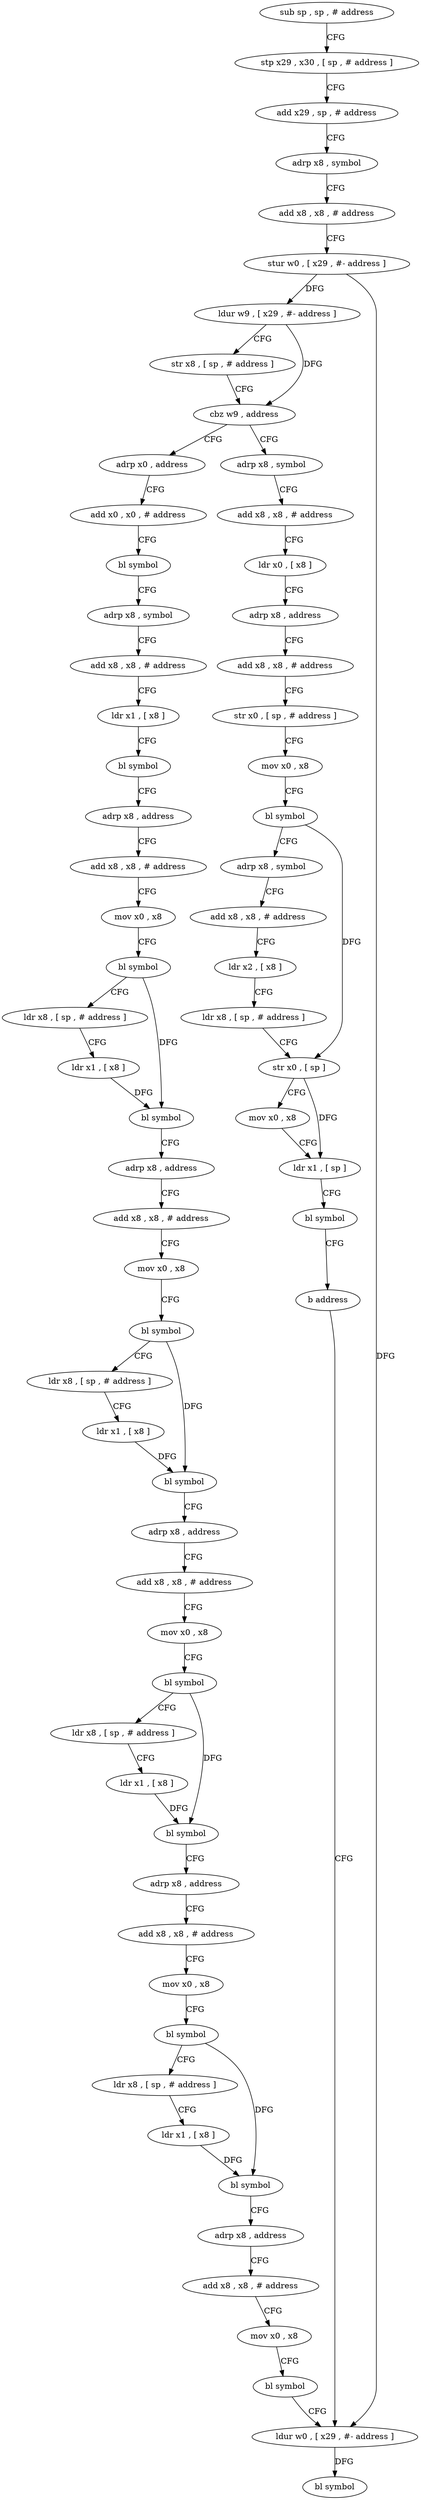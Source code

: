 digraph "func" {
"4199756" [label = "sub sp , sp , # address" ]
"4199760" [label = "stp x29 , x30 , [ sp , # address ]" ]
"4199764" [label = "add x29 , sp , # address" ]
"4199768" [label = "adrp x8 , symbol" ]
"4199772" [label = "add x8 , x8 , # address" ]
"4199776" [label = "stur w0 , [ x29 , #- address ]" ]
"4199780" [label = "ldur w9 , [ x29 , #- address ]" ]
"4199784" [label = "str x8 , [ sp , # address ]" ]
"4199788" [label = "cbz w9 , address" ]
"4199860" [label = "adrp x0 , address" ]
"4199792" [label = "adrp x8 , symbol" ]
"4199864" [label = "add x0 , x0 , # address" ]
"4199868" [label = "bl symbol" ]
"4199872" [label = "adrp x8 , symbol" ]
"4199876" [label = "add x8 , x8 , # address" ]
"4199880" [label = "ldr x1 , [ x8 ]" ]
"4199884" [label = "bl symbol" ]
"4199888" [label = "adrp x8 , address" ]
"4199892" [label = "add x8 , x8 , # address" ]
"4199896" [label = "mov x0 , x8" ]
"4199900" [label = "bl symbol" ]
"4199904" [label = "ldr x8 , [ sp , # address ]" ]
"4199908" [label = "ldr x1 , [ x8 ]" ]
"4199912" [label = "bl symbol" ]
"4199916" [label = "adrp x8 , address" ]
"4199920" [label = "add x8 , x8 , # address" ]
"4199924" [label = "mov x0 , x8" ]
"4199928" [label = "bl symbol" ]
"4199932" [label = "ldr x8 , [ sp , # address ]" ]
"4199936" [label = "ldr x1 , [ x8 ]" ]
"4199940" [label = "bl symbol" ]
"4199944" [label = "adrp x8 , address" ]
"4199948" [label = "add x8 , x8 , # address" ]
"4199952" [label = "mov x0 , x8" ]
"4199956" [label = "bl symbol" ]
"4199960" [label = "ldr x8 , [ sp , # address ]" ]
"4199964" [label = "ldr x1 , [ x8 ]" ]
"4199968" [label = "bl symbol" ]
"4199972" [label = "adrp x8 , address" ]
"4199976" [label = "add x8 , x8 , # address" ]
"4199980" [label = "mov x0 , x8" ]
"4199984" [label = "bl symbol" ]
"4199988" [label = "ldr x8 , [ sp , # address ]" ]
"4199992" [label = "ldr x1 , [ x8 ]" ]
"4199996" [label = "bl symbol" ]
"4200000" [label = "adrp x8 , address" ]
"4200004" [label = "add x8 , x8 , # address" ]
"4200008" [label = "mov x0 , x8" ]
"4200012" [label = "bl symbol" ]
"4200016" [label = "ldur w0 , [ x29 , #- address ]" ]
"4199796" [label = "add x8 , x8 , # address" ]
"4199800" [label = "ldr x0 , [ x8 ]" ]
"4199804" [label = "adrp x8 , address" ]
"4199808" [label = "add x8 , x8 , # address" ]
"4199812" [label = "str x0 , [ sp , # address ]" ]
"4199816" [label = "mov x0 , x8" ]
"4199820" [label = "bl symbol" ]
"4199824" [label = "adrp x8 , symbol" ]
"4199828" [label = "add x8 , x8 , # address" ]
"4199832" [label = "ldr x2 , [ x8 ]" ]
"4199836" [label = "ldr x8 , [ sp , # address ]" ]
"4199840" [label = "str x0 , [ sp ]" ]
"4199844" [label = "mov x0 , x8" ]
"4199848" [label = "ldr x1 , [ sp ]" ]
"4199852" [label = "bl symbol" ]
"4199856" [label = "b address" ]
"4200020" [label = "bl symbol" ]
"4199756" -> "4199760" [ label = "CFG" ]
"4199760" -> "4199764" [ label = "CFG" ]
"4199764" -> "4199768" [ label = "CFG" ]
"4199768" -> "4199772" [ label = "CFG" ]
"4199772" -> "4199776" [ label = "CFG" ]
"4199776" -> "4199780" [ label = "DFG" ]
"4199776" -> "4200016" [ label = "DFG" ]
"4199780" -> "4199784" [ label = "CFG" ]
"4199780" -> "4199788" [ label = "DFG" ]
"4199784" -> "4199788" [ label = "CFG" ]
"4199788" -> "4199860" [ label = "CFG" ]
"4199788" -> "4199792" [ label = "CFG" ]
"4199860" -> "4199864" [ label = "CFG" ]
"4199792" -> "4199796" [ label = "CFG" ]
"4199864" -> "4199868" [ label = "CFG" ]
"4199868" -> "4199872" [ label = "CFG" ]
"4199872" -> "4199876" [ label = "CFG" ]
"4199876" -> "4199880" [ label = "CFG" ]
"4199880" -> "4199884" [ label = "CFG" ]
"4199884" -> "4199888" [ label = "CFG" ]
"4199888" -> "4199892" [ label = "CFG" ]
"4199892" -> "4199896" [ label = "CFG" ]
"4199896" -> "4199900" [ label = "CFG" ]
"4199900" -> "4199904" [ label = "CFG" ]
"4199900" -> "4199912" [ label = "DFG" ]
"4199904" -> "4199908" [ label = "CFG" ]
"4199908" -> "4199912" [ label = "DFG" ]
"4199912" -> "4199916" [ label = "CFG" ]
"4199916" -> "4199920" [ label = "CFG" ]
"4199920" -> "4199924" [ label = "CFG" ]
"4199924" -> "4199928" [ label = "CFG" ]
"4199928" -> "4199932" [ label = "CFG" ]
"4199928" -> "4199940" [ label = "DFG" ]
"4199932" -> "4199936" [ label = "CFG" ]
"4199936" -> "4199940" [ label = "DFG" ]
"4199940" -> "4199944" [ label = "CFG" ]
"4199944" -> "4199948" [ label = "CFG" ]
"4199948" -> "4199952" [ label = "CFG" ]
"4199952" -> "4199956" [ label = "CFG" ]
"4199956" -> "4199960" [ label = "CFG" ]
"4199956" -> "4199968" [ label = "DFG" ]
"4199960" -> "4199964" [ label = "CFG" ]
"4199964" -> "4199968" [ label = "DFG" ]
"4199968" -> "4199972" [ label = "CFG" ]
"4199972" -> "4199976" [ label = "CFG" ]
"4199976" -> "4199980" [ label = "CFG" ]
"4199980" -> "4199984" [ label = "CFG" ]
"4199984" -> "4199988" [ label = "CFG" ]
"4199984" -> "4199996" [ label = "DFG" ]
"4199988" -> "4199992" [ label = "CFG" ]
"4199992" -> "4199996" [ label = "DFG" ]
"4199996" -> "4200000" [ label = "CFG" ]
"4200000" -> "4200004" [ label = "CFG" ]
"4200004" -> "4200008" [ label = "CFG" ]
"4200008" -> "4200012" [ label = "CFG" ]
"4200012" -> "4200016" [ label = "CFG" ]
"4200016" -> "4200020" [ label = "DFG" ]
"4199796" -> "4199800" [ label = "CFG" ]
"4199800" -> "4199804" [ label = "CFG" ]
"4199804" -> "4199808" [ label = "CFG" ]
"4199808" -> "4199812" [ label = "CFG" ]
"4199812" -> "4199816" [ label = "CFG" ]
"4199816" -> "4199820" [ label = "CFG" ]
"4199820" -> "4199824" [ label = "CFG" ]
"4199820" -> "4199840" [ label = "DFG" ]
"4199824" -> "4199828" [ label = "CFG" ]
"4199828" -> "4199832" [ label = "CFG" ]
"4199832" -> "4199836" [ label = "CFG" ]
"4199836" -> "4199840" [ label = "CFG" ]
"4199840" -> "4199844" [ label = "CFG" ]
"4199840" -> "4199848" [ label = "DFG" ]
"4199844" -> "4199848" [ label = "CFG" ]
"4199848" -> "4199852" [ label = "CFG" ]
"4199852" -> "4199856" [ label = "CFG" ]
"4199856" -> "4200016" [ label = "CFG" ]
}
